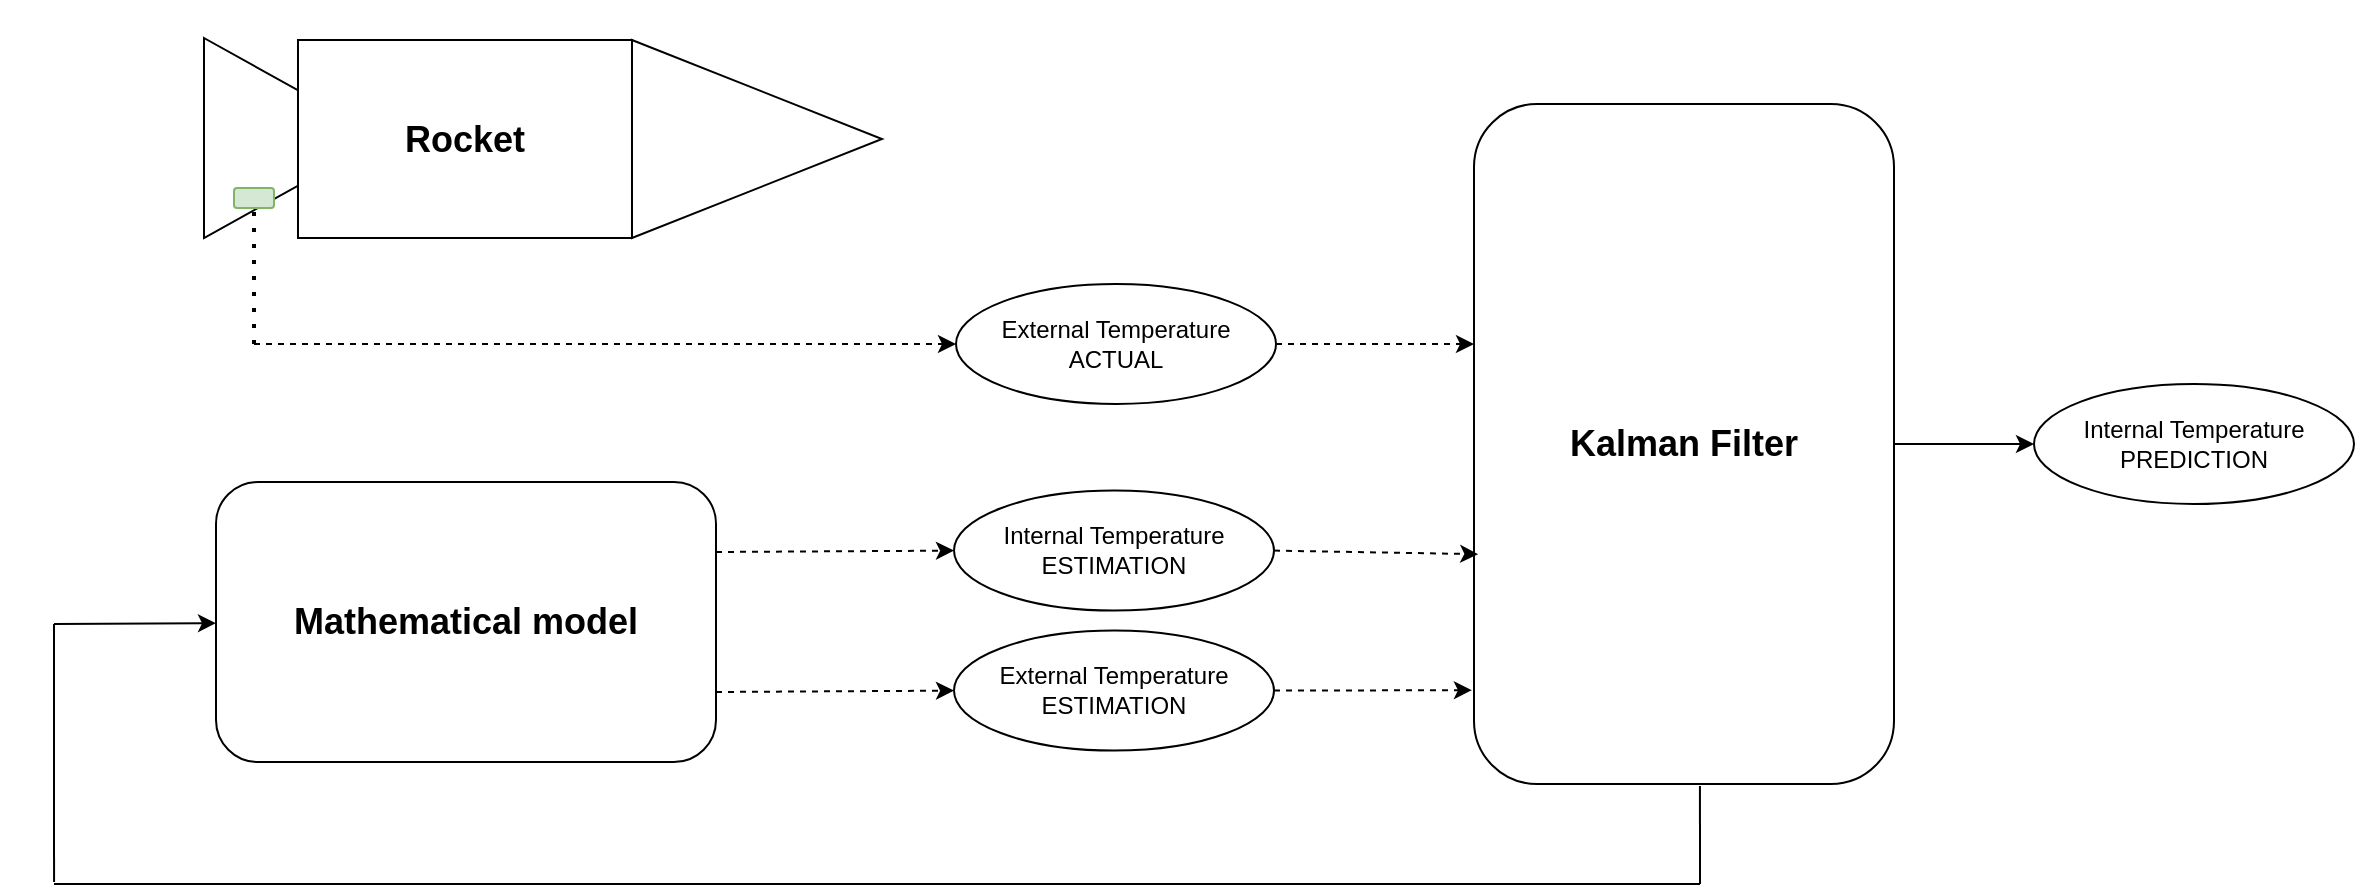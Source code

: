 <mxfile version="15.8.6" type="device"><diagram id="rSplzGXGT4aCz8dn47Dd" name="Page-1"><mxGraphModel dx="1422" dy="747" grid="1" gridSize="10" guides="1" tooltips="1" connect="1" arrows="1" fold="1" page="1" pageScale="1" pageWidth="850" pageHeight="1100" math="0" shadow="0"><root><mxCell id="0"/><mxCell id="1" parent="0"/><mxCell id="tk616xWFfDqbXabRSCIp-3" value="" style="group;rotation=90;container=1;" vertex="1" connectable="0" parent="1"><mxGeometry x="371.995" y="-80" width="140" height="436.695" as="geometry"><mxRectangle x="181.958" y="243.347" width="50" height="40" as="alternateBounds"/></mxGeometry></mxCell><mxCell id="tk616xWFfDqbXabRSCIp-4" value="" style="shape=image;html=1;verticalAlign=top;verticalLabelPosition=bottom;labelBackgroundColor=#ffffff;imageAspect=0;aspect=fixed;image=https://cdn4.iconfinder.com/data/icons/game-of-thrones-4/64/game_of_thrones_game_thrones_series_element_fire_flame_heat-128.png;rotation=-92;" vertex="1" parent="tk616xWFfDqbXabRSCIp-3"><mxGeometry x="-142" y="155" width="128" height="128" as="geometry"/></mxCell><mxCell id="tk616xWFfDqbXabRSCIp-5" value="" style="triangle;whiteSpace=wrap;html=1;rotation=0;" vertex="1" parent="tk616xWFfDqbXabRSCIp-3"><mxGeometry x="-47" y="167" width="90" height="100" as="geometry"/></mxCell><mxCell id="tk616xWFfDqbXabRSCIp-6" value="&lt;b&gt;&lt;font style=&quot;font-size: 18px&quot;&gt;Rocket&lt;/font&gt;&lt;/b&gt;" style="rounded=0;whiteSpace=wrap;html=1;rotation=0;" vertex="1" parent="tk616xWFfDqbXabRSCIp-3"><mxGeometry y="168" width="167" height="99" as="geometry"/></mxCell><mxCell id="tk616xWFfDqbXabRSCIp-7" value="" style="triangle;whiteSpace=wrap;html=1;rotation=0;" vertex="1" parent="tk616xWFfDqbXabRSCIp-3"><mxGeometry x="167" y="168" width="125" height="99" as="geometry"/></mxCell><mxCell id="tk616xWFfDqbXabRSCIp-8" value="" style="rounded=1;whiteSpace=wrap;html=1;fillColor=#d5e8d4;strokeColor=#82b366;rotation=90;" vertex="1" parent="tk616xWFfDqbXabRSCIp-3"><mxGeometry x="-27" y="237" width="10" height="20" as="geometry"/></mxCell><mxCell id="tk616xWFfDqbXabRSCIp-9" value="&lt;font style=&quot;font-size: 18px&quot;&gt;&lt;b&gt;Mathematical model&lt;/b&gt;&lt;/font&gt;" style="rounded=1;whiteSpace=wrap;html=1;" vertex="1" parent="1"><mxGeometry x="331" y="309" width="250" height="140" as="geometry"/></mxCell><mxCell id="tk616xWFfDqbXabRSCIp-10" value="External Temperature&lt;br&gt;ACTUAL" style="ellipse;whiteSpace=wrap;html=1;" vertex="1" parent="1"><mxGeometry x="701" y="210" width="160" height="60" as="geometry"/></mxCell><mxCell id="tk616xWFfDqbXabRSCIp-11" value="" style="endArrow=none;dashed=1;html=1;dashPattern=1 3;strokeWidth=2;rounded=0;entryX=1;entryY=0.5;entryDx=0;entryDy=0;" edge="1" parent="1" target="tk616xWFfDqbXabRSCIp-8"><mxGeometry width="50" height="50" relative="1" as="geometry"><mxPoint x="350" y="240" as="sourcePoint"/><mxPoint x="450" y="260" as="targetPoint"/></mxGeometry></mxCell><mxCell id="tk616xWFfDqbXabRSCIp-12" value="" style="endArrow=classic;html=1;rounded=0;entryX=0;entryY=0.5;entryDx=0;entryDy=0;dashed=1;" edge="1" parent="1" target="tk616xWFfDqbXabRSCIp-10"><mxGeometry width="50" height="50" relative="1" as="geometry"><mxPoint x="350" y="240" as="sourcePoint"/><mxPoint x="450" y="260" as="targetPoint"/></mxGeometry></mxCell><mxCell id="tk616xWFfDqbXabRSCIp-13" value="Internal Temperature&lt;br&gt;ESTIMATION" style="ellipse;whiteSpace=wrap;html=1;" vertex="1" parent="1"><mxGeometry x="700" y="313.31" width="160" height="60" as="geometry"/></mxCell><mxCell id="tk616xWFfDqbXabRSCIp-14" value="External Temperature&lt;br&gt;ESTIMATION" style="ellipse;whiteSpace=wrap;html=1;" vertex="1" parent="1"><mxGeometry x="700" y="383.31" width="160" height="60" as="geometry"/></mxCell><mxCell id="tk616xWFfDqbXabRSCIp-15" value="" style="endArrow=classic;html=1;rounded=0;dashed=1;exitX=1;exitY=0.25;exitDx=0;exitDy=0;entryX=0;entryY=0.5;entryDx=0;entryDy=0;" edge="1" parent="1" source="tk616xWFfDqbXabRSCIp-9" target="tk616xWFfDqbXabRSCIp-13"><mxGeometry width="50" height="50" relative="1" as="geometry"><mxPoint x="750" y="290" as="sourcePoint"/><mxPoint x="800" y="240" as="targetPoint"/></mxGeometry></mxCell><mxCell id="tk616xWFfDqbXabRSCIp-16" value="" style="endArrow=classic;html=1;rounded=0;dashed=1;exitX=1;exitY=0.75;exitDx=0;exitDy=0;entryX=0;entryY=0.5;entryDx=0;entryDy=0;" edge="1" parent="1" source="tk616xWFfDqbXabRSCIp-9" target="tk616xWFfDqbXabRSCIp-14"><mxGeometry width="50" height="50" relative="1" as="geometry"><mxPoint x="590" y="358.328" as="sourcePoint"/><mxPoint x="840" y="360" as="targetPoint"/></mxGeometry></mxCell><mxCell id="tk616xWFfDqbXabRSCIp-17" value="&lt;b&gt;&lt;font style=&quot;font-size: 18px&quot;&gt;Kalman Filter&lt;/font&gt;&lt;/b&gt;" style="rounded=1;whiteSpace=wrap;html=1;" vertex="1" parent="1"><mxGeometry x="960" y="120" width="210" height="340" as="geometry"/></mxCell><mxCell id="tk616xWFfDqbXabRSCIp-18" value="" style="endArrow=classic;html=1;rounded=0;dashed=1;exitX=1;exitY=0.5;exitDx=0;exitDy=0;entryX=0.01;entryY=0.662;entryDx=0;entryDy=0;entryPerimeter=0;" edge="1" parent="1" source="tk616xWFfDqbXabRSCIp-13" target="tk616xWFfDqbXabRSCIp-17"><mxGeometry width="50" height="50" relative="1" as="geometry"><mxPoint x="750" y="290" as="sourcePoint"/><mxPoint x="800" y="240" as="targetPoint"/></mxGeometry></mxCell><mxCell id="tk616xWFfDqbXabRSCIp-20" value="" style="endArrow=classic;html=1;rounded=0;dashed=1;exitX=1;exitY=0.5;exitDx=0;exitDy=0;entryX=-0.005;entryY=0.862;entryDx=0;entryDy=0;entryPerimeter=0;" edge="1" parent="1" source="tk616xWFfDqbXabRSCIp-14" target="tk616xWFfDqbXabRSCIp-17"><mxGeometry width="50" height="50" relative="1" as="geometry"><mxPoint x="870" y="353.31" as="sourcePoint"/><mxPoint x="957" y="362" as="targetPoint"/></mxGeometry></mxCell><mxCell id="tk616xWFfDqbXabRSCIp-21" value="" style="endArrow=classic;html=1;rounded=0;dashed=1;exitX=1;exitY=0.5;exitDx=0;exitDy=0;entryX=0;entryY=0.353;entryDx=0;entryDy=0;entryPerimeter=0;" edge="1" parent="1" source="tk616xWFfDqbXabRSCIp-10" target="tk616xWFfDqbXabRSCIp-17"><mxGeometry width="50" height="50" relative="1" as="geometry"><mxPoint x="870" y="353.31" as="sourcePoint"/><mxPoint x="972.1" y="355.1" as="targetPoint"/></mxGeometry></mxCell><mxCell id="tk616xWFfDqbXabRSCIp-26" value="" style="endArrow=none;html=1;rounded=0;exitX=0.538;exitY=1.003;exitDx=0;exitDy=0;exitPerimeter=0;" edge="1" parent="1" source="tk616xWFfDqbXabRSCIp-17"><mxGeometry width="50" height="50" relative="1" as="geometry"><mxPoint x="750" y="320" as="sourcePoint"/><mxPoint x="1073" y="510" as="targetPoint"/></mxGeometry></mxCell><mxCell id="tk616xWFfDqbXabRSCIp-27" value="" style="endArrow=none;html=1;rounded=0;" edge="1" parent="1"><mxGeometry width="50" height="50" relative="1" as="geometry"><mxPoint x="250" y="510" as="sourcePoint"/><mxPoint x="1073" y="510" as="targetPoint"/></mxGeometry></mxCell><mxCell id="tk616xWFfDqbXabRSCIp-28" value="" style="endArrow=none;html=1;rounded=0;" edge="1" parent="1"><mxGeometry width="50" height="50" relative="1" as="geometry"><mxPoint x="250" y="380" as="sourcePoint"/><mxPoint x="250.02" y="508.98" as="targetPoint"/></mxGeometry></mxCell><mxCell id="tk616xWFfDqbXabRSCIp-29" value="" style="endArrow=classic;html=1;rounded=0;" edge="1" parent="1" target="tk616xWFfDqbXabRSCIp-9"><mxGeometry width="50" height="50" relative="1" as="geometry"><mxPoint x="250" y="380" as="sourcePoint"/><mxPoint x="800" y="270" as="targetPoint"/></mxGeometry></mxCell><mxCell id="tk616xWFfDqbXabRSCIp-30" value="Internal Temperature&lt;br&gt;PREDICTION" style="ellipse;whiteSpace=wrap;html=1;" vertex="1" parent="1"><mxGeometry x="1240" y="260" width="160" height="60" as="geometry"/></mxCell><mxCell id="tk616xWFfDqbXabRSCIp-31" value="" style="endArrow=classic;html=1;rounded=0;exitX=1;exitY=0.5;exitDx=0;exitDy=0;entryX=0;entryY=0.5;entryDx=0;entryDy=0;" edge="1" parent="1" source="tk616xWFfDqbXabRSCIp-17" target="tk616xWFfDqbXabRSCIp-30"><mxGeometry width="50" height="50" relative="1" as="geometry"><mxPoint x="750" y="320" as="sourcePoint"/><mxPoint x="800" y="270" as="targetPoint"/></mxGeometry></mxCell></root></mxGraphModel></diagram></mxfile>